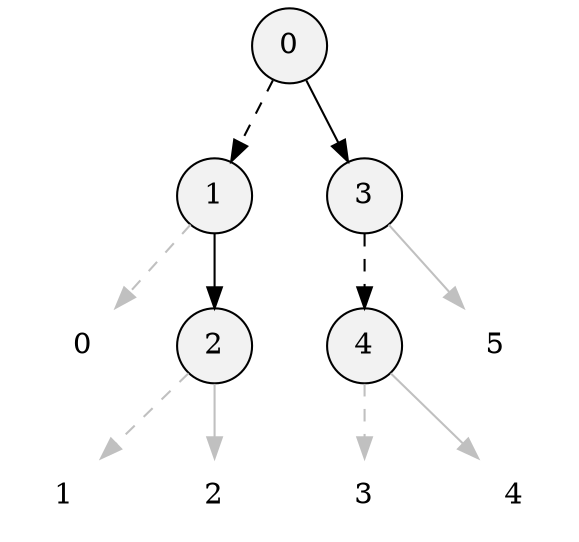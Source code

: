 digraph {
	node [shape = none];

	// branches
	branch0 [label = "0", shape = circle, style = filled, fillcolor = Grey95];
	branch0 -> branch1 [style = dashed];
	branch0 -> branch3;
	branch1 [label = "1", shape = circle, style = filled, fillcolor = Grey95];
	branch1 -> leaf0 [color = Gray, style = dashed];
	branch1 -> branch2;
	branch2 [label = "2", shape = circle, style = filled, fillcolor = Grey95];
	branch2 -> leaf1 [color = Gray, style = dashed];
	branch2 -> leaf2 [color = Gray];
	branch3 [label = "3", shape = circle, style = filled, fillcolor = Grey95];
	branch3 -> branch4 [style = dashed];
	branch3 -> leaf5 [color = Gray];
	branch4 [label = "4", shape = circle, style = filled, fillcolor = Grey95];
	branch4 -> leaf3 [color = Gray, style = dashed];
	branch4 -> leaf4 [color = Gray];

	// leaves
	leaf0 [label = "0"];
	leaf1 [label = "1"];
	leaf2 [label = "2"];
	leaf3 [label = "3"];
	leaf4 [label = "4"];
	leaf5 [label = "5"];

	node [color = Red];
}
